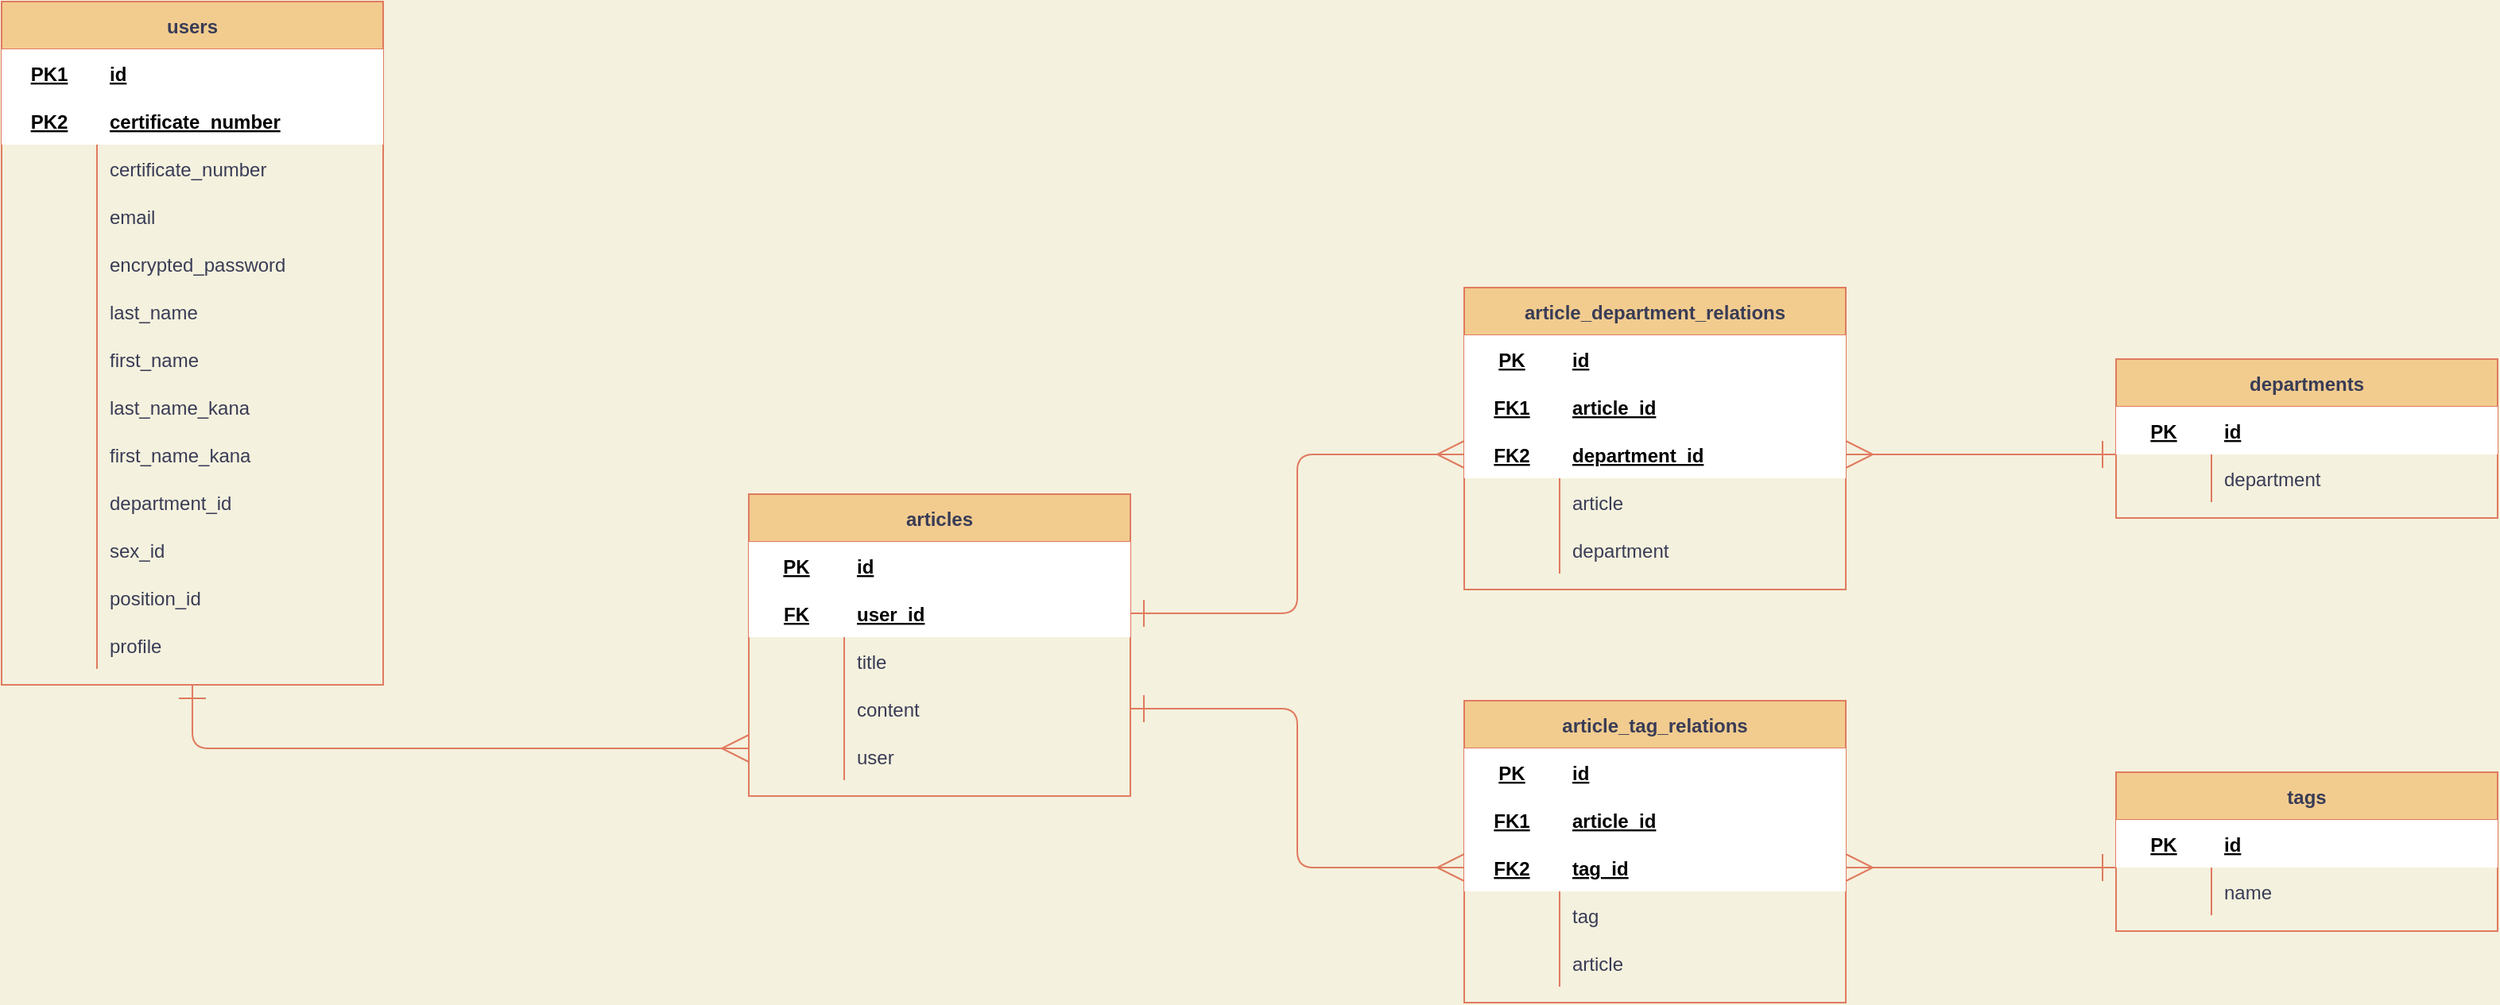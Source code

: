 <mxfile>
    <diagram id="pJcU7rYKvUZmChljhK0d" name="ページ1">
        <mxGraphModel dx="2827" dy="1637" grid="1" gridSize="10" guides="1" tooltips="1" connect="1" arrows="1" fold="1" page="1" pageScale="1" pageWidth="827" pageHeight="1169" background="#F4F1DE" math="0" shadow="0">
            <root>
                <mxCell id="0"/>
                <mxCell id="1" parent="0"/>
                <mxCell id="534" style="edgeStyle=orthogonalEdgeStyle;curved=0;rounded=1;sketch=0;orthogonalLoop=1;jettySize=auto;html=1;exitX=0.5;exitY=1;exitDx=0;exitDy=0;startSize=15;strokeColor=#E07A5F;fillColor=#F2CC8F;fontColor=#393C56;startArrow=ERone;startFill=0;endArrow=ERmany;endFill=0;endSize=15;" parent="1" source="333" edge="1">
                    <mxGeometry relative="1" as="geometry">
                        <mxPoint x="-310" y="490" as="targetPoint"/>
                        <Array as="points">
                            <mxPoint x="-660" y="490"/>
                        </Array>
                    </mxGeometry>
                </mxCell>
                <mxCell id="333" value="users" style="shape=table;startSize=30;container=1;collapsible=1;childLayout=tableLayout;fixedRows=1;rowLines=0;fontStyle=1;align=center;resizeLast=1;rounded=0;sketch=0;strokeColor=#E07A5F;fillColor=#F2CC8F;fontColor=#393C56;" parent="1" vertex="1">
                    <mxGeometry x="-780" y="20" width="240" height="430" as="geometry">
                        <mxRectangle x="30" y="20" width="60" height="30" as="alternateBounds"/>
                    </mxGeometry>
                </mxCell>
                <mxCell id="334" value="" style="shape=partialRectangle;collapsible=0;dropTarget=0;pointerEvents=0;fillColor=none;top=0;left=0;bottom=0;right=0;points=[[0,0.5],[1,0.5]];portConstraint=eastwest;strokeColor=#E07A5F;fontColor=#393C56;" parent="333" vertex="1">
                    <mxGeometry y="30" width="240" height="30" as="geometry"/>
                </mxCell>
                <mxCell id="335" value="PK1" style="shape=partialRectangle;connectable=0;top=0;left=0;bottom=0;right=0;fontStyle=5;overflow=hidden;labelBackgroundColor=none;" parent="334" vertex="1">
                    <mxGeometry width="60" height="30" as="geometry"/>
                </mxCell>
                <mxCell id="336" value="id" style="shape=partialRectangle;connectable=0;top=0;left=0;bottom=0;right=0;align=left;spacingLeft=6;fontStyle=5;overflow=hidden;labelBackgroundColor=none;" parent="334" vertex="1">
                    <mxGeometry x="60" width="180" height="30" as="geometry"/>
                </mxCell>
                <mxCell id="402" style="shape=partialRectangle;collapsible=0;dropTarget=0;pointerEvents=0;fillColor=none;top=0;left=0;bottom=0;right=0;points=[[0,0.5],[1,0.5]];portConstraint=eastwest;strokeColor=#E07A5F;fontColor=#393C56;" parent="333" vertex="1">
                    <mxGeometry y="60" width="240" height="30" as="geometry"/>
                </mxCell>
                <mxCell id="403" value="PK2" style="shape=partialRectangle;connectable=0;top=0;left=0;bottom=0;right=0;fontStyle=5;overflow=hidden;labelBackgroundColor=none;" parent="402" vertex="1">
                    <mxGeometry width="60" height="30" as="geometry"/>
                </mxCell>
                <mxCell id="404" value="certificate_number" style="shape=partialRectangle;connectable=0;top=0;left=0;bottom=0;right=0;align=left;spacingLeft=6;fontStyle=5;overflow=hidden;labelBackgroundColor=none;" parent="402" vertex="1">
                    <mxGeometry x="60" width="180" height="30" as="geometry"/>
                </mxCell>
                <mxCell id="340" value="" style="shape=partialRectangle;collapsible=0;dropTarget=0;pointerEvents=0;fillColor=none;top=0;left=0;bottom=0;right=0;points=[[0,0.5],[1,0.5]];portConstraint=eastwest;strokeColor=#E07A5F;fontColor=#393C56;" parent="333" vertex="1">
                    <mxGeometry y="90" width="240" height="30" as="geometry"/>
                </mxCell>
                <mxCell id="341" value="" style="shape=partialRectangle;connectable=0;fillColor=none;top=0;left=0;bottom=0;right=0;editable=1;overflow=hidden;labelBackgroundColor=none;fontColor=#393C56;strokeColor=#E07A5F;" parent="340" vertex="1">
                    <mxGeometry width="60" height="30" as="geometry"/>
                </mxCell>
                <mxCell id="342" value="certificate_number" style="shape=partialRectangle;connectable=0;fillColor=none;top=0;left=0;bottom=0;right=0;align=left;spacingLeft=6;overflow=hidden;labelBackgroundColor=none;fontColor=#393C56;strokeColor=#E07A5F;" parent="340" vertex="1">
                    <mxGeometry x="60" width="180" height="30" as="geometry"/>
                </mxCell>
                <mxCell id="624" style="shape=partialRectangle;collapsible=0;dropTarget=0;pointerEvents=0;fillColor=none;top=0;left=0;bottom=0;right=0;points=[[0,0.5],[1,0.5]];portConstraint=eastwest;strokeColor=#E07A5F;fontColor=#393C56;" parent="333" vertex="1">
                    <mxGeometry y="120" width="240" height="30" as="geometry"/>
                </mxCell>
                <mxCell id="625" value="" style="shape=partialRectangle;connectable=0;fillColor=none;top=0;left=0;bottom=0;right=0;editable=1;overflow=hidden;labelBackgroundColor=none;fontColor=#393C56;strokeColor=#E07A5F;" parent="624" vertex="1">
                    <mxGeometry width="60" height="30" as="geometry"/>
                </mxCell>
                <mxCell id="626" value="email" style="shape=partialRectangle;connectable=0;fillColor=none;top=0;left=0;bottom=0;right=0;align=left;spacingLeft=6;overflow=hidden;labelBackgroundColor=none;fontColor=#393C56;strokeColor=#E07A5F;" parent="624" vertex="1">
                    <mxGeometry x="60" width="180" height="30" as="geometry"/>
                </mxCell>
                <mxCell id="627" style="shape=partialRectangle;collapsible=0;dropTarget=0;pointerEvents=0;fillColor=none;top=0;left=0;bottom=0;right=0;points=[[0,0.5],[1,0.5]];portConstraint=eastwest;strokeColor=#E07A5F;fontColor=#393C56;" parent="333" vertex="1">
                    <mxGeometry y="150" width="240" height="30" as="geometry"/>
                </mxCell>
                <mxCell id="628" style="shape=partialRectangle;connectable=0;fillColor=none;top=0;left=0;bottom=0;right=0;editable=1;overflow=hidden;labelBackgroundColor=none;fontColor=#393C56;strokeColor=#E07A5F;" parent="627" vertex="1">
                    <mxGeometry width="60" height="30" as="geometry"/>
                </mxCell>
                <mxCell id="629" value="encrypted_password" style="shape=partialRectangle;connectable=0;fillColor=none;top=0;left=0;bottom=0;right=0;align=left;spacingLeft=6;overflow=hidden;labelBackgroundColor=none;fontColor=#393C56;strokeColor=#E07A5F;" parent="627" vertex="1">
                    <mxGeometry x="60" width="180" height="30" as="geometry"/>
                </mxCell>
                <mxCell id="399" style="shape=partialRectangle;collapsible=0;dropTarget=0;pointerEvents=0;fillColor=none;top=0;left=0;bottom=0;right=0;points=[[0,0.5],[1,0.5]];portConstraint=eastwest;strokeColor=#E07A5F;fontColor=#393C56;" parent="333" vertex="1">
                    <mxGeometry y="180" width="240" height="30" as="geometry"/>
                </mxCell>
                <mxCell id="400" style="shape=partialRectangle;connectable=0;fillColor=none;top=0;left=0;bottom=0;right=0;editable=1;overflow=hidden;labelBackgroundColor=none;fontColor=#393C56;strokeColor=#E07A5F;" parent="399" vertex="1">
                    <mxGeometry width="60" height="30" as="geometry"/>
                </mxCell>
                <mxCell id="401" value="last_name" style="shape=partialRectangle;connectable=0;fillColor=none;top=0;left=0;bottom=0;right=0;align=left;spacingLeft=6;overflow=hidden;labelBackgroundColor=none;fontColor=#393C56;strokeColor=#E07A5F;" parent="399" vertex="1">
                    <mxGeometry x="60" width="180" height="30" as="geometry"/>
                </mxCell>
                <mxCell id="396" style="shape=partialRectangle;collapsible=0;dropTarget=0;pointerEvents=0;fillColor=none;top=0;left=0;bottom=0;right=0;points=[[0,0.5],[1,0.5]];portConstraint=eastwest;strokeColor=#E07A5F;fontColor=#393C56;" parent="333" vertex="1">
                    <mxGeometry y="210" width="240" height="30" as="geometry"/>
                </mxCell>
                <mxCell id="397" style="shape=partialRectangle;connectable=0;fillColor=none;top=0;left=0;bottom=0;right=0;editable=1;overflow=hidden;labelBackgroundColor=none;fontColor=#393C56;strokeColor=#E07A5F;" parent="396" vertex="1">
                    <mxGeometry width="60" height="30" as="geometry"/>
                </mxCell>
                <mxCell id="398" value="first_name" style="shape=partialRectangle;connectable=0;fillColor=none;top=0;left=0;bottom=0;right=0;align=left;spacingLeft=6;overflow=hidden;labelBackgroundColor=none;fontColor=#393C56;strokeColor=#E07A5F;" parent="396" vertex="1">
                    <mxGeometry x="60" width="180" height="30" as="geometry"/>
                </mxCell>
                <mxCell id="393" style="shape=partialRectangle;collapsible=0;dropTarget=0;pointerEvents=0;fillColor=none;top=0;left=0;bottom=0;right=0;points=[[0,0.5],[1,0.5]];portConstraint=eastwest;strokeColor=#E07A5F;fontColor=#393C56;" parent="333" vertex="1">
                    <mxGeometry y="240" width="240" height="30" as="geometry"/>
                </mxCell>
                <mxCell id="394" style="shape=partialRectangle;connectable=0;fillColor=none;top=0;left=0;bottom=0;right=0;editable=1;overflow=hidden;labelBackgroundColor=none;fontColor=#393C56;strokeColor=#E07A5F;" parent="393" vertex="1">
                    <mxGeometry width="60" height="30" as="geometry"/>
                </mxCell>
                <mxCell id="395" value="last_name_kana" style="shape=partialRectangle;connectable=0;fillColor=none;top=0;left=0;bottom=0;right=0;align=left;spacingLeft=6;overflow=hidden;labelBackgroundColor=none;fontColor=#393C56;strokeColor=#E07A5F;" parent="393" vertex="1">
                    <mxGeometry x="60" width="180" height="30" as="geometry"/>
                </mxCell>
                <mxCell id="390" style="shape=partialRectangle;collapsible=0;dropTarget=0;pointerEvents=0;fillColor=none;top=0;left=0;bottom=0;right=0;points=[[0,0.5],[1,0.5]];portConstraint=eastwest;strokeColor=#E07A5F;fontColor=#393C56;" parent="333" vertex="1">
                    <mxGeometry y="270" width="240" height="30" as="geometry"/>
                </mxCell>
                <mxCell id="391" style="shape=partialRectangle;connectable=0;fillColor=none;top=0;left=0;bottom=0;right=0;editable=1;overflow=hidden;labelBackgroundColor=none;fontColor=#393C56;strokeColor=#E07A5F;" parent="390" vertex="1">
                    <mxGeometry width="60" height="30" as="geometry"/>
                </mxCell>
                <mxCell id="392" value="first_name_kana" style="shape=partialRectangle;connectable=0;fillColor=none;top=0;left=0;bottom=0;right=0;align=left;spacingLeft=6;overflow=hidden;labelBackgroundColor=none;fontColor=#393C56;strokeColor=#E07A5F;" parent="390" vertex="1">
                    <mxGeometry x="60" width="180" height="30" as="geometry"/>
                </mxCell>
                <mxCell id="442" style="shape=partialRectangle;collapsible=0;dropTarget=0;pointerEvents=0;fillColor=none;top=0;left=0;bottom=0;right=0;points=[[0,0.5],[1,0.5]];portConstraint=eastwest;strokeColor=#E07A5F;fontColor=#393C56;" parent="333" vertex="1">
                    <mxGeometry y="300" width="240" height="30" as="geometry"/>
                </mxCell>
                <mxCell id="443" style="shape=partialRectangle;connectable=0;fillColor=none;top=0;left=0;bottom=0;right=0;editable=1;overflow=hidden;labelBackgroundColor=none;fontColor=#393C56;strokeColor=#E07A5F;" parent="442" vertex="1">
                    <mxGeometry width="60" height="30" as="geometry"/>
                </mxCell>
                <mxCell id="444" value="department_id" style="shape=partialRectangle;connectable=0;fillColor=none;top=0;left=0;bottom=0;right=0;align=left;spacingLeft=6;overflow=hidden;labelBackgroundColor=none;fontColor=#393C56;strokeColor=#E07A5F;" parent="442" vertex="1">
                    <mxGeometry x="60" width="180" height="30" as="geometry"/>
                </mxCell>
                <mxCell id="387" style="shape=partialRectangle;collapsible=0;dropTarget=0;pointerEvents=0;fillColor=none;top=0;left=0;bottom=0;right=0;points=[[0,0.5],[1,0.5]];portConstraint=eastwest;strokeColor=#E07A5F;fontColor=#393C56;" parent="333" vertex="1">
                    <mxGeometry y="330" width="240" height="30" as="geometry"/>
                </mxCell>
                <mxCell id="388" style="shape=partialRectangle;connectable=0;fillColor=none;top=0;left=0;bottom=0;right=0;editable=1;overflow=hidden;labelBackgroundColor=none;fontColor=#393C56;strokeColor=#E07A5F;" parent="387" vertex="1">
                    <mxGeometry width="60" height="30" as="geometry"/>
                </mxCell>
                <mxCell id="389" value="sex_id" style="shape=partialRectangle;connectable=0;fillColor=none;top=0;left=0;bottom=0;right=0;align=left;spacingLeft=6;overflow=hidden;labelBackgroundColor=none;fontColor=#393C56;strokeColor=#E07A5F;" parent="387" vertex="1">
                    <mxGeometry x="60" width="180" height="30" as="geometry"/>
                </mxCell>
                <mxCell id="381" style="shape=partialRectangle;collapsible=0;dropTarget=0;pointerEvents=0;fillColor=none;top=0;left=0;bottom=0;right=0;points=[[0,0.5],[1,0.5]];portConstraint=eastwest;strokeColor=#E07A5F;fontColor=#393C56;" parent="333" vertex="1">
                    <mxGeometry y="360" width="240" height="30" as="geometry"/>
                </mxCell>
                <mxCell id="382" style="shape=partialRectangle;connectable=0;fillColor=none;top=0;left=0;bottom=0;right=0;editable=1;overflow=hidden;labelBackgroundColor=none;fontColor=#393C56;strokeColor=#E07A5F;" parent="381" vertex="1">
                    <mxGeometry width="60" height="30" as="geometry"/>
                </mxCell>
                <mxCell id="383" value="position_id" style="shape=partialRectangle;connectable=0;fillColor=none;top=0;left=0;bottom=0;right=0;align=left;spacingLeft=6;overflow=hidden;labelBackgroundColor=none;fontColor=#393C56;strokeColor=#E07A5F;" parent="381" vertex="1">
                    <mxGeometry x="60" width="180" height="30" as="geometry"/>
                </mxCell>
                <mxCell id="378" style="shape=partialRectangle;collapsible=0;dropTarget=0;pointerEvents=0;fillColor=none;top=0;left=0;bottom=0;right=0;points=[[0,0.5],[1,0.5]];portConstraint=eastwest;strokeColor=#E07A5F;fontColor=#393C56;" parent="333" vertex="1">
                    <mxGeometry y="390" width="240" height="30" as="geometry"/>
                </mxCell>
                <mxCell id="379" style="shape=partialRectangle;connectable=0;fillColor=none;top=0;left=0;bottom=0;right=0;editable=1;overflow=hidden;labelBackgroundColor=none;fontColor=#393C56;strokeColor=#E07A5F;" parent="378" vertex="1">
                    <mxGeometry width="60" height="30" as="geometry"/>
                </mxCell>
                <mxCell id="380" value="profile" style="shape=partialRectangle;connectable=0;fillColor=none;top=0;left=0;bottom=0;right=0;align=left;spacingLeft=6;overflow=hidden;labelBackgroundColor=none;fontColor=#393C56;strokeColor=#E07A5F;" parent="378" vertex="1">
                    <mxGeometry x="60" width="180" height="30" as="geometry"/>
                </mxCell>
                <mxCell id="405" value="articles" style="shape=table;startSize=30;container=1;collapsible=1;childLayout=tableLayout;fixedRows=1;rowLines=0;fontStyle=1;align=center;resizeLast=1;rounded=0;sketch=0;strokeColor=#E07A5F;fillColor=#F2CC8F;fontColor=#393C56;" parent="1" vertex="1">
                    <mxGeometry x="-310" y="330" width="240" height="190" as="geometry">
                        <mxRectangle x="30" y="20" width="60" height="30" as="alternateBounds"/>
                    </mxGeometry>
                </mxCell>
                <mxCell id="406" value="" style="shape=partialRectangle;collapsible=0;dropTarget=0;pointerEvents=0;fillColor=none;top=0;left=0;bottom=0;right=0;points=[[0,0.5],[1,0.5]];portConstraint=eastwest;strokeColor=#E07A5F;fontColor=#393C56;" parent="405" vertex="1">
                    <mxGeometry y="30" width="240" height="30" as="geometry"/>
                </mxCell>
                <mxCell id="407" value="PK" style="shape=partialRectangle;connectable=0;top=0;left=0;bottom=0;right=0;fontStyle=5;overflow=hidden;labelBackgroundColor=none;" parent="406" vertex="1">
                    <mxGeometry width="60" height="30" as="geometry"/>
                </mxCell>
                <mxCell id="408" value="id" style="shape=partialRectangle;connectable=0;top=0;left=0;bottom=0;right=0;align=left;spacingLeft=6;fontStyle=5;overflow=hidden;labelBackgroundColor=none;" parent="406" vertex="1">
                    <mxGeometry x="60" width="180" height="30" as="geometry"/>
                </mxCell>
                <mxCell id="409" style="shape=partialRectangle;collapsible=0;dropTarget=0;pointerEvents=0;fillColor=none;top=0;left=0;bottom=0;right=0;points=[[0,0.5],[1,0.5]];portConstraint=eastwest;strokeColor=#E07A5F;fontColor=#393C56;" parent="405" vertex="1">
                    <mxGeometry y="60" width="240" height="30" as="geometry"/>
                </mxCell>
                <mxCell id="410" value="FK" style="shape=partialRectangle;connectable=0;top=0;left=0;bottom=0;right=0;fontStyle=5;overflow=hidden;labelBackgroundColor=none;" parent="409" vertex="1">
                    <mxGeometry width="60" height="30" as="geometry"/>
                </mxCell>
                <mxCell id="411" value="user_id" style="shape=partialRectangle;connectable=0;top=0;left=0;bottom=0;right=0;align=left;spacingLeft=6;fontStyle=5;overflow=hidden;labelBackgroundColor=none;" parent="409" vertex="1">
                    <mxGeometry x="60" width="180" height="30" as="geometry"/>
                </mxCell>
                <mxCell id="412" value="" style="shape=partialRectangle;collapsible=0;dropTarget=0;pointerEvents=0;fillColor=none;top=0;left=0;bottom=0;right=0;points=[[0,0.5],[1,0.5]];portConstraint=eastwest;strokeColor=#E07A5F;fontColor=#393C56;" parent="405" vertex="1">
                    <mxGeometry y="90" width="240" height="30" as="geometry"/>
                </mxCell>
                <mxCell id="413" value="" style="shape=partialRectangle;connectable=0;fillColor=none;top=0;left=0;bottom=0;right=0;editable=1;overflow=hidden;labelBackgroundColor=none;fontColor=#393C56;strokeColor=#E07A5F;" parent="412" vertex="1">
                    <mxGeometry width="60" height="30" as="geometry"/>
                </mxCell>
                <mxCell id="414" value="title" style="shape=partialRectangle;connectable=0;fillColor=none;top=0;left=0;bottom=0;right=0;align=left;spacingLeft=6;overflow=hidden;labelBackgroundColor=none;fontColor=#393C56;strokeColor=#E07A5F;" parent="412" vertex="1">
                    <mxGeometry x="60" width="180" height="30" as="geometry"/>
                </mxCell>
                <mxCell id="476" style="shape=partialRectangle;collapsible=0;dropTarget=0;pointerEvents=0;fillColor=none;top=0;left=0;bottom=0;right=0;points=[[0,0.5],[1,0.5]];portConstraint=eastwest;strokeColor=#E07A5F;fontColor=#393C56;" parent="405" vertex="1">
                    <mxGeometry y="120" width="240" height="30" as="geometry"/>
                </mxCell>
                <mxCell id="477" style="shape=partialRectangle;connectable=0;fillColor=none;top=0;left=0;bottom=0;right=0;editable=1;overflow=hidden;labelBackgroundColor=none;fontColor=#393C56;strokeColor=#E07A5F;" parent="476" vertex="1">
                    <mxGeometry width="60" height="30" as="geometry"/>
                </mxCell>
                <mxCell id="478" value="content" style="shape=partialRectangle;connectable=0;fillColor=none;top=0;left=0;bottom=0;right=0;align=left;spacingLeft=6;overflow=hidden;labelBackgroundColor=none;fontColor=#393C56;strokeColor=#E07A5F;" parent="476" vertex="1">
                    <mxGeometry x="60" width="180" height="30" as="geometry"/>
                </mxCell>
                <mxCell id="605" style="shape=partialRectangle;collapsible=0;dropTarget=0;pointerEvents=0;fillColor=none;top=0;left=0;bottom=0;right=0;points=[[0,0.5],[1,0.5]];portConstraint=eastwest;strokeColor=#E07A5F;fontColor=#393C56;" parent="405" vertex="1">
                    <mxGeometry y="150" width="240" height="30" as="geometry"/>
                </mxCell>
                <mxCell id="606" style="shape=partialRectangle;connectable=0;fillColor=none;top=0;left=0;bottom=0;right=0;editable=1;overflow=hidden;labelBackgroundColor=none;fontColor=#393C56;strokeColor=#E07A5F;" parent="605" vertex="1">
                    <mxGeometry width="60" height="30" as="geometry"/>
                </mxCell>
                <mxCell id="607" value="user" style="shape=partialRectangle;connectable=0;fillColor=none;top=0;left=0;bottom=0;right=0;align=left;spacingLeft=6;overflow=hidden;labelBackgroundColor=none;fontColor=#393C56;strokeColor=#E07A5F;" parent="605" vertex="1">
                    <mxGeometry x="60" width="180" height="30" as="geometry"/>
                </mxCell>
                <mxCell id="458" style="edgeStyle=orthogonalEdgeStyle;curved=0;rounded=1;sketch=0;orthogonalLoop=1;jettySize=auto;html=1;exitX=1;exitY=0.5;exitDx=0;exitDy=0;entryX=0;entryY=0.5;entryDx=0;entryDy=0;startSize=30;strokeColor=#E07A5F;fillColor=#F2CC8F;fontColor=#393C56;" parent="1" source="402" edge="1">
                    <mxGeometry relative="1" as="geometry"/>
                </mxCell>
                <mxCell id="493" value="departments" style="shape=table;startSize=30;container=1;collapsible=1;childLayout=tableLayout;fixedRows=1;rowLines=0;fontStyle=1;align=center;resizeLast=1;rounded=0;sketch=0;strokeColor=#E07A5F;fillColor=#F2CC8F;fontColor=#393C56;" parent="1" vertex="1">
                    <mxGeometry x="550" y="245" width="240" height="100" as="geometry">
                        <mxRectangle x="30" y="20" width="60" height="30" as="alternateBounds"/>
                    </mxGeometry>
                </mxCell>
                <mxCell id="494" value="" style="shape=partialRectangle;collapsible=0;dropTarget=0;pointerEvents=0;fillColor=none;top=0;left=0;bottom=0;right=0;points=[[0,0.5],[1,0.5]];portConstraint=eastwest;strokeColor=#E07A5F;fontColor=#393C56;" parent="493" vertex="1">
                    <mxGeometry y="30" width="240" height="30" as="geometry"/>
                </mxCell>
                <mxCell id="495" value="PK" style="shape=partialRectangle;connectable=0;top=0;left=0;bottom=0;right=0;fontStyle=5;overflow=hidden;labelBackgroundColor=none;" parent="494" vertex="1">
                    <mxGeometry width="60" height="30" as="geometry"/>
                </mxCell>
                <mxCell id="496" value="id" style="shape=partialRectangle;connectable=0;top=0;left=0;bottom=0;right=0;align=left;spacingLeft=6;fontStyle=5;overflow=hidden;labelBackgroundColor=none;" parent="494" vertex="1">
                    <mxGeometry x="60" width="180" height="30" as="geometry"/>
                </mxCell>
                <mxCell id="500" value="" style="shape=partialRectangle;collapsible=0;dropTarget=0;pointerEvents=0;fillColor=none;top=0;left=0;bottom=0;right=0;points=[[0,0.5],[1,0.5]];portConstraint=eastwest;strokeColor=#E07A5F;fontColor=#393C56;" parent="493" vertex="1">
                    <mxGeometry y="60" width="240" height="30" as="geometry"/>
                </mxCell>
                <mxCell id="501" value="" style="shape=partialRectangle;connectable=0;fillColor=none;top=0;left=0;bottom=0;right=0;editable=1;overflow=hidden;labelBackgroundColor=none;fontColor=#393C56;strokeColor=#E07A5F;" parent="500" vertex="1">
                    <mxGeometry width="60" height="30" as="geometry"/>
                </mxCell>
                <mxCell id="502" value="department" style="shape=partialRectangle;connectable=0;fillColor=none;top=0;left=0;bottom=0;right=0;align=left;spacingLeft=6;overflow=hidden;labelBackgroundColor=none;fontColor=#393C56;strokeColor=#E07A5F;" parent="500" vertex="1">
                    <mxGeometry x="60" width="180" height="30" as="geometry"/>
                </mxCell>
                <mxCell id="535" value="article_department_relations" style="shape=table;startSize=30;container=1;collapsible=1;childLayout=tableLayout;fixedRows=1;rowLines=0;fontStyle=1;align=center;resizeLast=1;rounded=0;sketch=0;strokeColor=#E07A5F;fillColor=#F2CC8F;fontColor=#393C56;" parent="1" vertex="1">
                    <mxGeometry x="140" y="200" width="240" height="190" as="geometry">
                        <mxRectangle x="30" y="20" width="60" height="30" as="alternateBounds"/>
                    </mxGeometry>
                </mxCell>
                <mxCell id="536" value="" style="shape=partialRectangle;collapsible=0;dropTarget=0;pointerEvents=0;fillColor=none;top=0;left=0;bottom=0;right=0;points=[[0,0.5],[1,0.5]];portConstraint=eastwest;strokeColor=#E07A5F;fontColor=#393C56;" parent="535" vertex="1">
                    <mxGeometry y="30" width="240" height="30" as="geometry"/>
                </mxCell>
                <mxCell id="537" value="PK" style="shape=partialRectangle;connectable=0;top=0;left=0;bottom=0;right=0;fontStyle=5;overflow=hidden;labelBackgroundColor=none;" parent="536" vertex="1">
                    <mxGeometry width="60" height="30" as="geometry"/>
                </mxCell>
                <mxCell id="538" value="id" style="shape=partialRectangle;connectable=0;top=0;left=0;bottom=0;right=0;align=left;spacingLeft=6;fontStyle=5;overflow=hidden;labelBackgroundColor=none;" parent="536" vertex="1">
                    <mxGeometry x="60" width="180" height="30" as="geometry"/>
                </mxCell>
                <mxCell id="539" style="shape=partialRectangle;collapsible=0;dropTarget=0;pointerEvents=0;fillColor=none;top=0;left=0;bottom=0;right=0;points=[[0,0.5],[1,0.5]];portConstraint=eastwest;strokeColor=#E07A5F;fontColor=#393C56;" parent="535" vertex="1">
                    <mxGeometry y="60" width="240" height="30" as="geometry"/>
                </mxCell>
                <mxCell id="540" value="FK1" style="shape=partialRectangle;connectable=0;top=0;left=0;bottom=0;right=0;fontStyle=5;overflow=hidden;labelBackgroundColor=none;" parent="539" vertex="1">
                    <mxGeometry width="60" height="30" as="geometry"/>
                </mxCell>
                <mxCell id="541" value="article_id" style="shape=partialRectangle;connectable=0;top=0;left=0;bottom=0;right=0;align=left;spacingLeft=6;fontStyle=5;overflow=hidden;labelBackgroundColor=none;" parent="539" vertex="1">
                    <mxGeometry x="60" width="180" height="30" as="geometry"/>
                </mxCell>
                <mxCell id="584" style="shape=partialRectangle;collapsible=0;dropTarget=0;pointerEvents=0;fillColor=none;top=0;left=0;bottom=0;right=0;points=[[0,0.5],[1,0.5]];portConstraint=eastwest;strokeColor=#E07A5F;fontColor=#393C56;" parent="535" vertex="1">
                    <mxGeometry y="90" width="240" height="30" as="geometry"/>
                </mxCell>
                <mxCell id="585" value="FK2" style="shape=partialRectangle;connectable=0;top=0;left=0;bottom=0;right=0;fontStyle=5;overflow=hidden;labelBackgroundColor=none;" parent="584" vertex="1">
                    <mxGeometry width="60" height="30" as="geometry"/>
                </mxCell>
                <mxCell id="586" value="department_id" style="shape=partialRectangle;connectable=0;top=0;left=0;bottom=0;right=0;align=left;spacingLeft=6;fontStyle=5;overflow=hidden;labelBackgroundColor=none;" parent="584" vertex="1">
                    <mxGeometry x="60" width="180" height="30" as="geometry"/>
                </mxCell>
                <mxCell id="542" value="" style="shape=partialRectangle;collapsible=0;dropTarget=0;pointerEvents=0;fillColor=none;top=0;left=0;bottom=0;right=0;points=[[0,0.5],[1,0.5]];portConstraint=eastwest;strokeColor=#E07A5F;fontColor=#393C56;" parent="535" vertex="1">
                    <mxGeometry y="120" width="240" height="30" as="geometry"/>
                </mxCell>
                <mxCell id="543" value="" style="shape=partialRectangle;connectable=0;fillColor=none;top=0;left=0;bottom=0;right=0;editable=1;overflow=hidden;labelBackgroundColor=none;fontColor=#393C56;strokeColor=#E07A5F;" parent="542" vertex="1">
                    <mxGeometry width="60" height="30" as="geometry"/>
                </mxCell>
                <mxCell id="544" value="article" style="shape=partialRectangle;connectable=0;fillColor=none;top=0;left=0;bottom=0;right=0;align=left;spacingLeft=6;overflow=hidden;labelBackgroundColor=none;fontColor=#393C56;strokeColor=#E07A5F;" parent="542" vertex="1">
                    <mxGeometry x="60" width="180" height="30" as="geometry"/>
                </mxCell>
                <mxCell id="545" style="shape=partialRectangle;collapsible=0;dropTarget=0;pointerEvents=0;fillColor=none;top=0;left=0;bottom=0;right=0;points=[[0,0.5],[1,0.5]];portConstraint=eastwest;strokeColor=#E07A5F;fontColor=#393C56;" parent="535" vertex="1">
                    <mxGeometry y="150" width="240" height="30" as="geometry"/>
                </mxCell>
                <mxCell id="546" style="shape=partialRectangle;connectable=0;fillColor=none;top=0;left=0;bottom=0;right=0;editable=1;overflow=hidden;labelBackgroundColor=none;fontColor=#393C56;strokeColor=#E07A5F;" parent="545" vertex="1">
                    <mxGeometry width="60" height="30" as="geometry"/>
                </mxCell>
                <mxCell id="547" value="department" style="shape=partialRectangle;connectable=0;fillColor=none;top=0;left=0;bottom=0;right=0;align=left;spacingLeft=6;overflow=hidden;labelBackgroundColor=none;fontColor=#393C56;strokeColor=#E07A5F;" parent="545" vertex="1">
                    <mxGeometry x="60" width="180" height="30" as="geometry"/>
                </mxCell>
                <mxCell id="552" value="article_tag_relations" style="shape=table;startSize=30;container=1;collapsible=1;childLayout=tableLayout;fixedRows=1;rowLines=0;fontStyle=1;align=center;resizeLast=1;rounded=0;sketch=0;strokeColor=#E07A5F;fillColor=#F2CC8F;fontColor=#393C56;" parent="1" vertex="1">
                    <mxGeometry x="140" y="460" width="240" height="190" as="geometry">
                        <mxRectangle x="30" y="20" width="60" height="30" as="alternateBounds"/>
                    </mxGeometry>
                </mxCell>
                <mxCell id="553" value="" style="shape=partialRectangle;collapsible=0;dropTarget=0;pointerEvents=0;fillColor=none;top=0;left=0;bottom=0;right=0;points=[[0,0.5],[1,0.5]];portConstraint=eastwest;strokeColor=#E07A5F;fontColor=#393C56;" parent="552" vertex="1">
                    <mxGeometry y="30" width="240" height="30" as="geometry"/>
                </mxCell>
                <mxCell id="554" value="PK" style="shape=partialRectangle;connectable=0;top=0;left=0;bottom=0;right=0;fontStyle=5;overflow=hidden;labelBackgroundColor=none;" parent="553" vertex="1">
                    <mxGeometry width="60" height="30" as="geometry"/>
                </mxCell>
                <mxCell id="555" value="id" style="shape=partialRectangle;connectable=0;top=0;left=0;bottom=0;right=0;align=left;spacingLeft=6;fontStyle=5;overflow=hidden;labelBackgroundColor=none;" parent="553" vertex="1">
                    <mxGeometry x="60" width="180" height="30" as="geometry"/>
                </mxCell>
                <mxCell id="556" style="shape=partialRectangle;collapsible=0;dropTarget=0;pointerEvents=0;fillColor=none;top=0;left=0;bottom=0;right=0;points=[[0,0.5],[1,0.5]];portConstraint=eastwest;strokeColor=#E07A5F;fontColor=#393C56;" parent="552" vertex="1">
                    <mxGeometry y="60" width="240" height="30" as="geometry"/>
                </mxCell>
                <mxCell id="557" value="FK1" style="shape=partialRectangle;connectable=0;top=0;left=0;bottom=0;right=0;fontStyle=5;overflow=hidden;labelBackgroundColor=none;" parent="556" vertex="1">
                    <mxGeometry width="60" height="30" as="geometry"/>
                </mxCell>
                <mxCell id="558" value="article_id" style="shape=partialRectangle;connectable=0;top=0;left=0;bottom=0;right=0;align=left;spacingLeft=6;fontStyle=5;overflow=hidden;labelBackgroundColor=none;" parent="556" vertex="1">
                    <mxGeometry x="60" width="180" height="30" as="geometry"/>
                </mxCell>
                <mxCell id="590" style="shape=partialRectangle;collapsible=0;dropTarget=0;pointerEvents=0;fillColor=none;top=0;left=0;bottom=0;right=0;points=[[0,0.5],[1,0.5]];portConstraint=eastwest;strokeColor=#E07A5F;fontColor=#393C56;" parent="552" vertex="1">
                    <mxGeometry y="90" width="240" height="30" as="geometry"/>
                </mxCell>
                <mxCell id="591" value="FK2" style="shape=partialRectangle;connectable=0;top=0;left=0;bottom=0;right=0;fontStyle=5;overflow=hidden;labelBackgroundColor=none;" parent="590" vertex="1">
                    <mxGeometry width="60" height="30" as="geometry"/>
                </mxCell>
                <mxCell id="592" value="tag_id" style="shape=partialRectangle;connectable=0;top=0;left=0;bottom=0;right=0;align=left;spacingLeft=6;fontStyle=5;overflow=hidden;labelBackgroundColor=none;" parent="590" vertex="1">
                    <mxGeometry x="60" width="180" height="30" as="geometry"/>
                </mxCell>
                <mxCell id="559" value="" style="shape=partialRectangle;collapsible=0;dropTarget=0;pointerEvents=0;fillColor=none;top=0;left=0;bottom=0;right=0;points=[[0,0.5],[1,0.5]];portConstraint=eastwest;strokeColor=#E07A5F;fontColor=#393C56;" parent="552" vertex="1">
                    <mxGeometry y="120" width="240" height="30" as="geometry"/>
                </mxCell>
                <mxCell id="560" value="" style="shape=partialRectangle;connectable=0;fillColor=none;top=0;left=0;bottom=0;right=0;editable=1;overflow=hidden;labelBackgroundColor=none;fontColor=#393C56;strokeColor=#E07A5F;" parent="559" vertex="1">
                    <mxGeometry width="60" height="30" as="geometry"/>
                </mxCell>
                <mxCell id="561" value="tag" style="shape=partialRectangle;connectable=0;fillColor=none;top=0;left=0;bottom=0;right=0;align=left;spacingLeft=6;overflow=hidden;labelBackgroundColor=none;fontColor=#393C56;strokeColor=#E07A5F;" parent="559" vertex="1">
                    <mxGeometry x="60" width="180" height="30" as="geometry"/>
                </mxCell>
                <mxCell id="562" style="shape=partialRectangle;collapsible=0;dropTarget=0;pointerEvents=0;fillColor=none;top=0;left=0;bottom=0;right=0;points=[[0,0.5],[1,0.5]];portConstraint=eastwest;strokeColor=#E07A5F;fontColor=#393C56;" parent="552" vertex="1">
                    <mxGeometry y="150" width="240" height="30" as="geometry"/>
                </mxCell>
                <mxCell id="563" style="shape=partialRectangle;connectable=0;fillColor=none;top=0;left=0;bottom=0;right=0;editable=1;overflow=hidden;labelBackgroundColor=none;fontColor=#393C56;strokeColor=#E07A5F;" parent="562" vertex="1">
                    <mxGeometry width="60" height="30" as="geometry"/>
                </mxCell>
                <mxCell id="564" value="article" style="shape=partialRectangle;connectable=0;fillColor=none;top=0;left=0;bottom=0;right=0;align=left;spacingLeft=6;overflow=hidden;labelBackgroundColor=none;fontColor=#393C56;strokeColor=#E07A5F;" parent="562" vertex="1">
                    <mxGeometry x="60" width="180" height="30" as="geometry"/>
                </mxCell>
                <mxCell id="568" value="tags" style="shape=table;startSize=30;container=1;collapsible=1;childLayout=tableLayout;fixedRows=1;rowLines=0;fontStyle=1;align=center;resizeLast=1;rounded=0;sketch=0;strokeColor=#E07A5F;fillColor=#F2CC8F;fontColor=#393C56;" parent="1" vertex="1">
                    <mxGeometry x="550" y="505" width="240" height="100" as="geometry">
                        <mxRectangle x="30" y="20" width="60" height="30" as="alternateBounds"/>
                    </mxGeometry>
                </mxCell>
                <mxCell id="569" value="" style="shape=partialRectangle;collapsible=0;dropTarget=0;pointerEvents=0;fillColor=none;top=0;left=0;bottom=0;right=0;points=[[0,0.5],[1,0.5]];portConstraint=eastwest;strokeColor=#E07A5F;fontColor=#393C56;" parent="568" vertex="1">
                    <mxGeometry y="30" width="240" height="30" as="geometry"/>
                </mxCell>
                <mxCell id="570" value="PK" style="shape=partialRectangle;connectable=0;top=0;left=0;bottom=0;right=0;fontStyle=5;overflow=hidden;labelBackgroundColor=none;" parent="569" vertex="1">
                    <mxGeometry width="60" height="30" as="geometry"/>
                </mxCell>
                <mxCell id="571" value="id" style="shape=partialRectangle;connectable=0;top=0;left=0;bottom=0;right=0;align=left;spacingLeft=6;fontStyle=5;overflow=hidden;labelBackgroundColor=none;" parent="569" vertex="1">
                    <mxGeometry x="60" width="180" height="30" as="geometry"/>
                </mxCell>
                <mxCell id="575" value="" style="shape=partialRectangle;collapsible=0;dropTarget=0;pointerEvents=0;fillColor=none;top=0;left=0;bottom=0;right=0;points=[[0,0.5],[1,0.5]];portConstraint=eastwest;strokeColor=#E07A5F;fontColor=#393C56;" parent="568" vertex="1">
                    <mxGeometry y="60" width="240" height="30" as="geometry"/>
                </mxCell>
                <mxCell id="576" value="" style="shape=partialRectangle;connectable=0;fillColor=none;top=0;left=0;bottom=0;right=0;editable=1;overflow=hidden;labelBackgroundColor=none;fontColor=#393C56;strokeColor=#E07A5F;" parent="575" vertex="1">
                    <mxGeometry width="60" height="30" as="geometry"/>
                </mxCell>
                <mxCell id="577" value="name" style="shape=partialRectangle;connectable=0;fillColor=none;top=0;left=0;bottom=0;right=0;align=left;spacingLeft=6;overflow=hidden;labelBackgroundColor=none;fontColor=#393C56;strokeColor=#E07A5F;" parent="575" vertex="1">
                    <mxGeometry x="60" width="180" height="30" as="geometry"/>
                </mxCell>
                <mxCell id="582" style="edgeStyle=orthogonalEdgeStyle;curved=0;rounded=1;sketch=0;orthogonalLoop=1;jettySize=auto;html=1;exitX=1;exitY=0.5;exitDx=0;exitDy=0;startSize=15;strokeColor=#E07A5F;fillColor=#F2CC8F;fontColor=#393C56;entryX=0.5;entryY=1;entryDx=0;entryDy=0;startArrow=ERone;startFill=0;endArrow=ERmany;endFill=0;endSize=15;" parent="1" target="552" edge="1">
                    <mxGeometry relative="1" as="geometry">
                        <mxPoint x="200" y="810" as="targetPoint"/>
                    </mxGeometry>
                </mxCell>
                <mxCell id="614" style="edgeStyle=orthogonalEdgeStyle;curved=0;rounded=1;sketch=0;orthogonalLoop=1;jettySize=auto;html=1;exitX=1;exitY=0.5;exitDx=0;exitDy=0;entryX=0;entryY=0.5;entryDx=0;entryDy=0;startArrow=ERone;startFill=0;startSize=15;endArrow=ERmany;endFill=0;endSize=15;strokeColor=#E07A5F;fillColor=#F2CC8F;fontColor=#393C56;" parent="1" source="409" target="584" edge="1">
                    <mxGeometry relative="1" as="geometry"/>
                </mxCell>
                <mxCell id="615" style="edgeStyle=orthogonalEdgeStyle;curved=0;rounded=1;sketch=0;orthogonalLoop=1;jettySize=auto;html=1;exitX=1;exitY=0.5;exitDx=0;exitDy=0;startArrow=ERone;startFill=0;startSize=15;endArrow=ERmany;endFill=0;endSize=15;strokeColor=#E07A5F;fillColor=#F2CC8F;fontColor=#393C56;entryX=0;entryY=0.5;entryDx=0;entryDy=0;" parent="1" source="476" target="590" edge="1">
                    <mxGeometry relative="1" as="geometry">
                        <mxPoint x="35" y="550" as="targetPoint"/>
                    </mxGeometry>
                </mxCell>
                <mxCell id="617" style="edgeStyle=orthogonalEdgeStyle;curved=0;rounded=1;sketch=0;orthogonalLoop=1;jettySize=auto;html=1;exitX=1;exitY=0.5;exitDx=0;exitDy=0;startArrow=ERmany;startFill=0;startSize=15;endArrow=ERone;endFill=0;endSize=15;strokeColor=#E07A5F;fillColor=#F2CC8F;fontColor=#393C56;" parent="1" source="584" edge="1">
                    <mxGeometry relative="1" as="geometry">
                        <mxPoint x="550" y="305" as="targetPoint"/>
                    </mxGeometry>
                </mxCell>
                <mxCell id="623" style="edgeStyle=orthogonalEdgeStyle;curved=0;rounded=1;sketch=0;orthogonalLoop=1;jettySize=auto;html=1;exitX=1;exitY=0.5;exitDx=0;exitDy=0;startArrow=ERmany;startFill=0;startSize=15;endArrow=ERone;endFill=0;endSize=15;strokeColor=#E07A5F;fillColor=#F2CC8F;fontColor=#393C56;" parent="1" source="590" edge="1">
                    <mxGeometry relative="1" as="geometry">
                        <mxPoint x="550" y="565" as="targetPoint"/>
                    </mxGeometry>
                </mxCell>
            </root>
        </mxGraphModel>
    </diagram>
</mxfile>